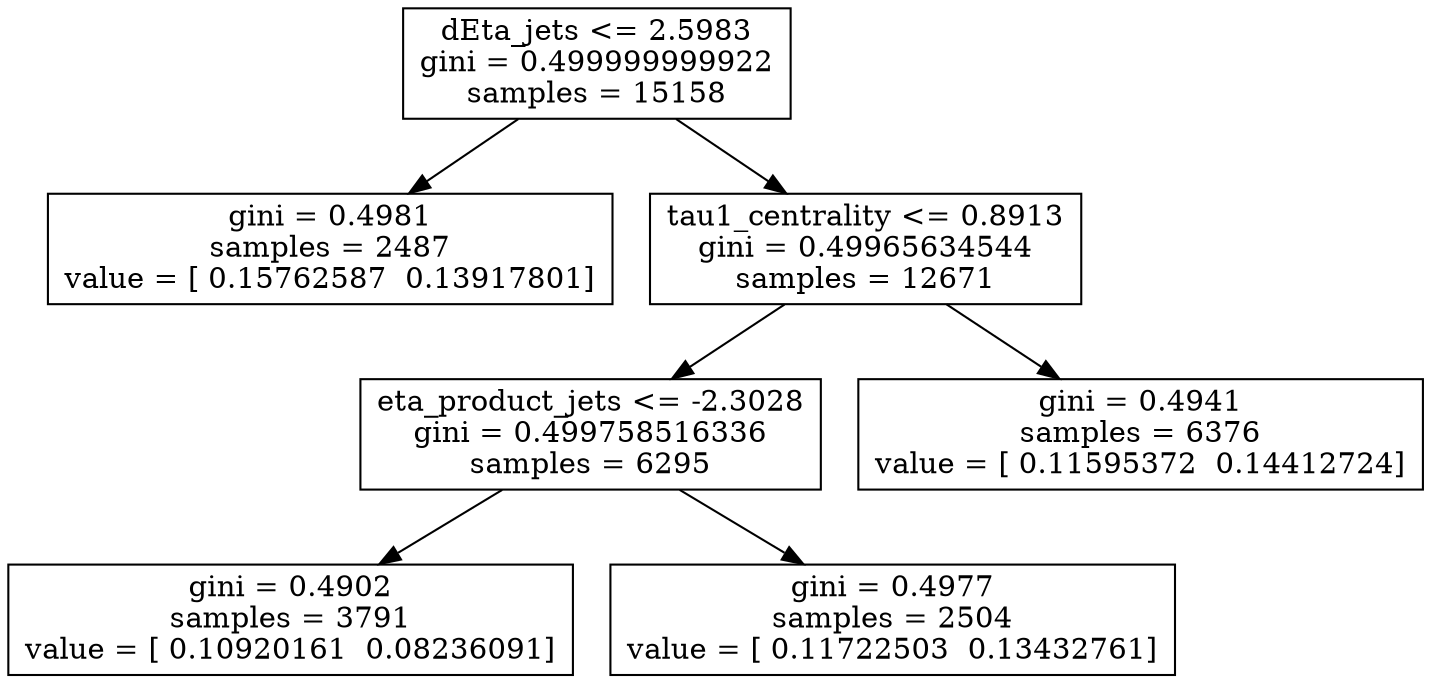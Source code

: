digraph Tree {
0 [label="dEta_jets <= 2.5983\ngini = 0.499999999922\nsamples = 15158", shape="box"] ;
1 [label="gini = 0.4981\nsamples = 2487\nvalue = [ 0.15762587  0.13917801]", shape="box"] ;
0 -> 1 ;
2 [label="tau1_centrality <= 0.8913\ngini = 0.49965634544\nsamples = 12671", shape="box"] ;
0 -> 2 ;
3 [label="eta_product_jets <= -2.3028\ngini = 0.499758516336\nsamples = 6295", shape="box"] ;
2 -> 3 ;
4 [label="gini = 0.4902\nsamples = 3791\nvalue = [ 0.10920161  0.08236091]", shape="box"] ;
3 -> 4 ;
5 [label="gini = 0.4977\nsamples = 2504\nvalue = [ 0.11722503  0.13432761]", shape="box"] ;
3 -> 5 ;
6 [label="gini = 0.4941\nsamples = 6376\nvalue = [ 0.11595372  0.14412724]", shape="box"] ;
2 -> 6 ;
}